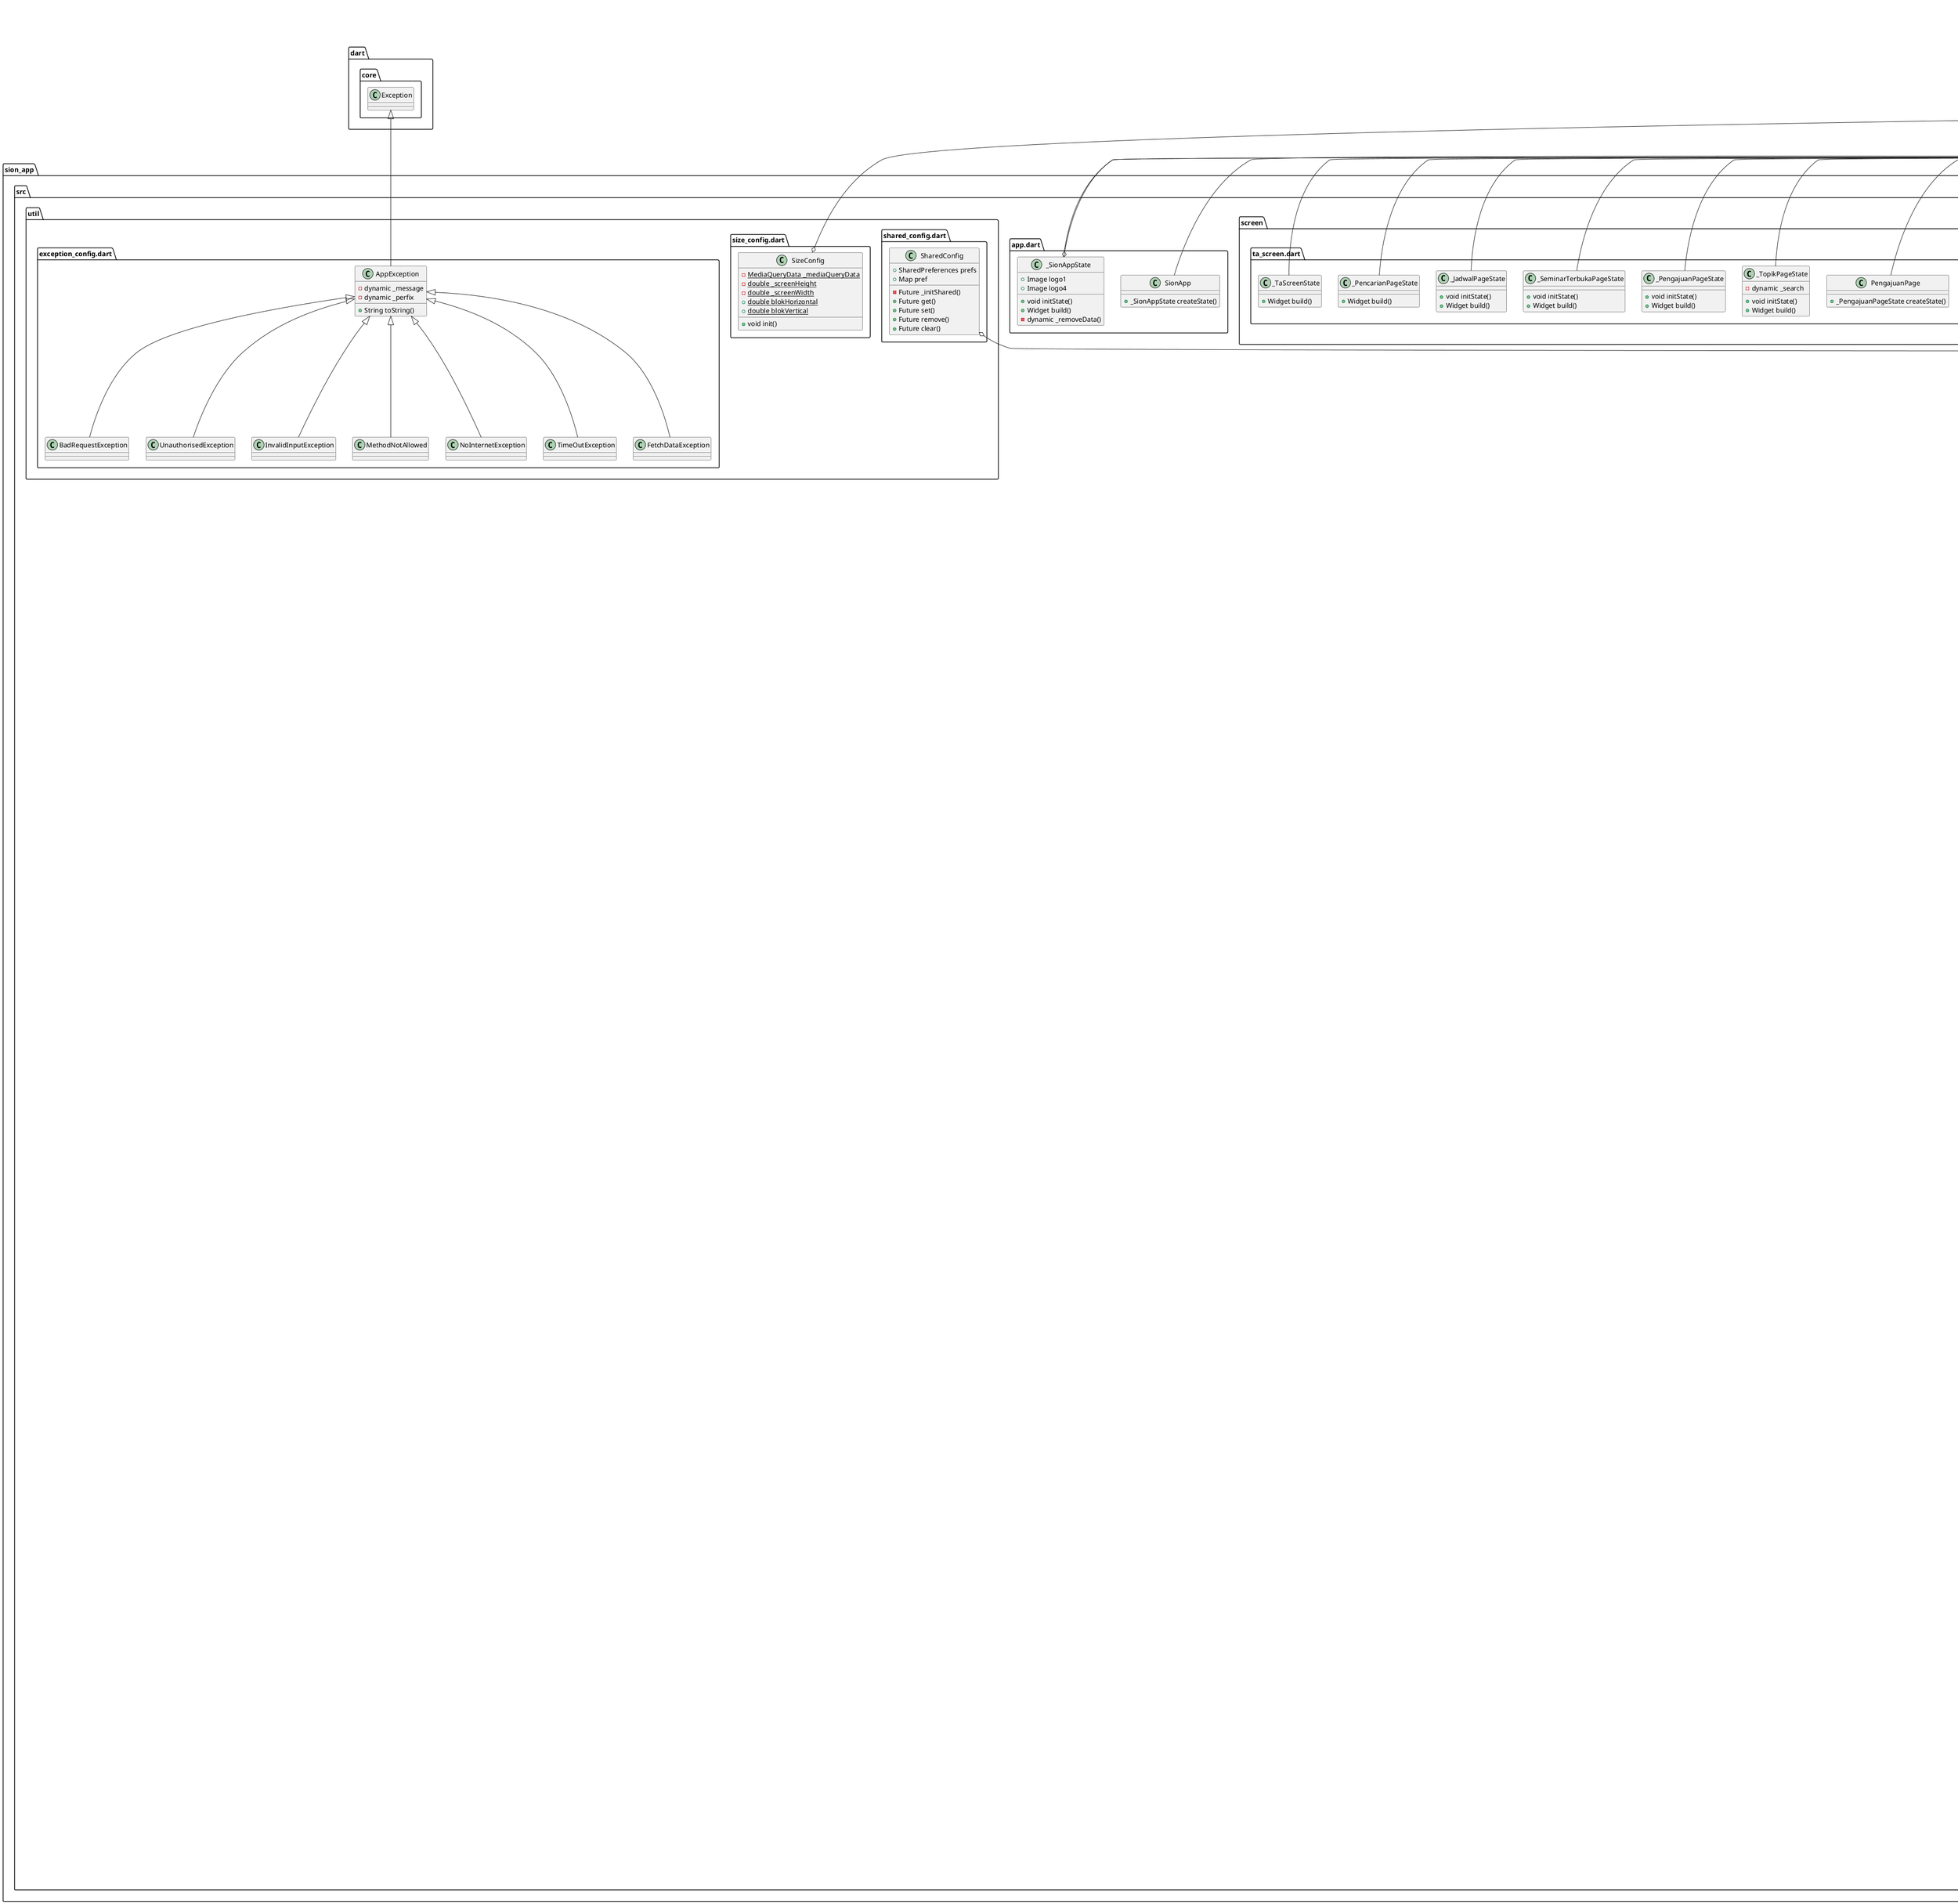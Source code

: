 @startuml
set namespaceSeparator ::

class "sion_app::src::app.dart::SionApp" {
  +_SionAppState createState()
}

"flutter::src::widgets::framework.dart::StatefulWidget" <|-- "sion_app::src::app.dart::SionApp"

class "sion_app::src::app.dart::_SionAppState" {
  +Image logo1
  +Image logo4
  +void initState()
  +Widget build()
  -dynamic _removeData()
}

"sion_app::src::app.dart::_SionAppState" o-- "flutter::src::widgets::image.dart::Image"
"flutter::src::widgets::framework.dart::State<T>" <|-- "sion_app::src::app.dart::_SionAppState"

class "sion_app::src::bloc::akademik_bloc.dart::AkademikBloc" {
  -Repository _repository
  -PublishSubject<BlocStatus<PrasyaratModel>> _prasyaratValue
  -PublishSubject<BlocStatus<PerwalianModel>> _perwalianValue
  -PublishSubject<BlocStatus<PollingModel>> _pollingValue
  -PublishSubject<BlocStatus<SisaMatkulModel>> _sisaMatkulValue
  +dynamic prasyaratStream
  +dynamic perwalianStream
  +dynamic pollingStream
  +dynamic sisaMatkulStream
  +void dispose()
  +dynamic fetchPrasyarat()
  +dynamic fetchPerwalian()
  +dynamic fetchPolling()
  +dynamic fetchSisaMatakuliah()
}

"sion_app::src::bloc::akademik_bloc.dart::AkademikBloc" o-- "sion_app::src::repository::repository.dart::Repository"
"sion_app::src::bloc::akademik_bloc.dart::AkademikBloc" o-- "rxdart::src::subjects::publish_subject.dart::PublishSubject<BlocStatus<PrasyaratModel>>"
"sion_app::src::bloc::akademik_bloc.dart::AkademikBloc" o-- "rxdart::src::subjects::publish_subject.dart::PublishSubject<BlocStatus<PerwalianModel>>"
"sion_app::src::bloc::akademik_bloc.dart::AkademikBloc" o-- "rxdart::src::subjects::publish_subject.dart::PublishSubject<BlocStatus<PollingModel>>"
"sion_app::src::bloc::akademik_bloc.dart::AkademikBloc" o-- "rxdart::src::subjects::publish_subject.dart::PublishSubject<BlocStatus<SisaMatkulModel>>"

class "sion_app::src::bloc::biaya_bloc.dart::BiayaBloc" {
  -Repository _repository
  -PublishSubject<BlocStatus<BiayaModel>> _biayaValue
  +dynamic biayaStream
  +dynamic dispose()
  +dynamic fetchBiaya()
}

"sion_app::src::bloc::biaya_bloc.dart::BiayaBloc" o-- "sion_app::src::repository::repository.dart::Repository"
"sion_app::src::bloc::biaya_bloc.dart::BiayaBloc" o-- "rxdart::src::subjects::publish_subject.dart::PublishSubject<BlocStatus<BiayaModel>>"

class "sion_app::src::bloc::biodata_bloc.dart::BiodataBloc" {
  -Repository _repository
  -PublishSubject<BlocStatus<BiodataModel>> _biodataValue
  +dynamic biodataStream
  +void dispose()
  +dynamic fetchBiodata()
  +dynamic getBiodata()
}

"sion_app::src::bloc::biodata_bloc.dart::BiodataBloc" o-- "sion_app::src::repository::repository.dart::Repository"
"sion_app::src::bloc::biodata_bloc.dart::BiodataBloc" o-- "rxdart::src::subjects::publish_subject.dart::PublishSubject<BlocStatus<BiodataModel>>"

class "sion_app::src::bloc::bloc_status.dart::Status" {
  +int index
  {static} +List<Status> values
  {static} +Status LOADING
  {static} +Status ERROR
  {static} +Status COMPLATED
}

"sion_app::src::bloc::bloc_status.dart::Status" o-- "sion_app::src::bloc::bloc_status.dart::Status"

class "sion_app::src::bloc::bloc_status.dart::BlocStatus<T>" {
  +Status status
  +T data
  +String message
  +String toString()
}

"sion_app::src::bloc::bloc_status.dart::BlocStatus<T>" o-- "sion_app::src::bloc::bloc_status.dart::Status"

class "sion_app::src::bloc::kp_bloc.dart::KpBloc" {
  -Repository _repository
  -PublishSubject<BlocStatus<KpModel>> _kpValue
  +dynamic kpStream
  +void dispose()
  +dynamic getKp()
}

"sion_app::src::bloc::kp_bloc.dart::KpBloc" o-- "sion_app::src::repository::repository.dart::Repository"
"sion_app::src::bloc::kp_bloc.dart::KpBloc" o-- "rxdart::src::subjects::publish_subject.dart::PublishSubject<BlocStatus<KpModel>>"

class "sion_app::src::bloc::login_bloc.dart::LoginBloc" {
  -Repository _repository
  -BehaviorSubject<String> _username
  -BehaviorSubject<String> _password
  -PublishSubject<BlocStatus<LoginModel>> _loginValue
  +dynamic Function(String) usernameSink
  +dynamic Function(String) passwordSink
  +dynamic loginStream
  +void dispose()
  +dynamic fetchToken()
}

"sion_app::src::bloc::login_bloc.dart::LoginBloc" o-- "sion_app::src::repository::repository.dart::Repository"
"sion_app::src::bloc::login_bloc.dart::LoginBloc" o-- "rxdart::src::subjects::behavior_subject.dart::BehaviorSubject<String>"
"sion_app::src::bloc::login_bloc.dart::LoginBloc" o-- "rxdart::src::subjects::publish_subject.dart::PublishSubject<BlocStatus<LoginModel>>"
"sion_app::src::bloc::login_bloc.dart::LoginBloc" o-- "sion_app::src::bloc::login_bloc.dart::dynamic Function(String)"

class "sion_app::src::bloc::nilai_bloc.dart::NilaiBloc" {
  -Repository _repository
  -PublishSubject<BlocStatus<IpModel>> _ipValue
  -PublishSubject<BlocStatus<TranskripModel>> _transkripValue
  -PublishSubject<BlocStatus<HistoriModel>> _historiValue
  -BehaviorSubject<String> _historiParam
  +dynamic ipStream
  +dynamic transkripStream
  +dynamic historiStream
  +dynamic Function(String) historiSink
  +void dispose()
  +dynamic fetchIp()
  +dynamic fetchTranskrip()
  +dynamic fetchHistori()
}

"sion_app::src::bloc::nilai_bloc.dart::NilaiBloc" o-- "sion_app::src::repository::repository.dart::Repository"
"sion_app::src::bloc::nilai_bloc.dart::NilaiBloc" o-- "rxdart::src::subjects::publish_subject.dart::PublishSubject<BlocStatus<IpModel>>"
"sion_app::src::bloc::nilai_bloc.dart::NilaiBloc" o-- "rxdart::src::subjects::publish_subject.dart::PublishSubject<BlocStatus<TranskripModel>>"
"sion_app::src::bloc::nilai_bloc.dart::NilaiBloc" o-- "rxdart::src::subjects::publish_subject.dart::PublishSubject<BlocStatus<HistoriModel>>"
"sion_app::src::bloc::nilai_bloc.dart::NilaiBloc" o-- "rxdart::src::subjects::behavior_subject.dart::BehaviorSubject<String>"
"sion_app::src::bloc::nilai_bloc.dart::NilaiBloc" o-- "sion_app::src::bloc::nilai_bloc.dart::dynamic Function(String)"

class "sion_app::src::bloc::pencarian_bloc.dart::PencarianBloc" {
  -Repository _repository
  -PublishSubject<BlocStatus<MahasiswaModel>> _mahasiswaValue
  -PublishSubject<BlocStatus<DosenModel>> _dosenValue
  -BehaviorSubject<String> _mahasiswaQ
  -BehaviorSubject<String> _dosenQ
  +dynamic mahasiswaStream
  +dynamic dosenStream
  +dynamic Function(String) mahasiswaSink
  +dynamic Function(String) dosenSink
  +void dispose()
  +dynamic getMahasiswa()
  +dynamic getDosen()
}

"sion_app::src::bloc::pencarian_bloc.dart::PencarianBloc" o-- "sion_app::src::repository::repository.dart::Repository"
"sion_app::src::bloc::pencarian_bloc.dart::PencarianBloc" o-- "rxdart::src::subjects::publish_subject.dart::PublishSubject<BlocStatus<MahasiswaModel>>"
"sion_app::src::bloc::pencarian_bloc.dart::PencarianBloc" o-- "rxdart::src::subjects::publish_subject.dart::PublishSubject<BlocStatus<DosenModel>>"
"sion_app::src::bloc::pencarian_bloc.dart::PencarianBloc" o-- "rxdart::src::subjects::behavior_subject.dart::BehaviorSubject<String>"
"sion_app::src::bloc::pencarian_bloc.dart::PencarianBloc" o-- "sion_app::src::bloc::pencarian_bloc.dart::dynamic Function(String)"

class "sion_app::src::bloc::pengumuman_bloc.dart::PengumumanBloc" {
  -Repository _repository
  -PublishSubject<BlocStatus<PengumumanModel>> _pengumumanValue
  +dynamic pengumumanStream
  +void dispose()
  +dynamic fetchPengumuman()
}

"sion_app::src::bloc::pengumuman_bloc.dart::PengumumanBloc" o-- "sion_app::src::repository::repository.dart::Repository"
"sion_app::src::bloc::pengumuman_bloc.dart::PengumumanBloc" o-- "rxdart::src::subjects::publish_subject.dart::PublishSubject<BlocStatus<PengumumanModel>>"

class "sion_app::src::bloc::perkuliahan_bloc.dart::PerkuliahanBloc" {
  -Repository _repository
  -PublishSubject<BlocStatus<JadualModel>> _jadwalValue
  -PublishSubject<BlocStatus<KrsModel>> _krsValue
  -PublishSubject<BlocStatus<KrsAllModel>> _krsAllValue
  -PublishSubject<BlocStatus<KrsSpModel>> _krsSpValue
  -PublishSubject<BlocStatus<UasModel>> _uasValue
  -PublishSubject<BlocStatus<AbsensiModel>> _absensiValue
  +dynamic krsAllStream
  +dynamic krsSpstream
  +dynamic uasStream
  +dynamic absensiStream
  +dynamic jadwalSemesterStream
  +void dispose()
  +dynamic fetchJadwal()
  +dynamic fetchKrs()
  +dynamic fetchKrsAll()
  +dynamic fetchKrsSp()
  +dynamic fetchUas()
  +dynamic fetchAbsensi()
}

"sion_app::src::bloc::perkuliahan_bloc.dart::PerkuliahanBloc" o-- "sion_app::src::repository::repository.dart::Repository"
"sion_app::src::bloc::perkuliahan_bloc.dart::PerkuliahanBloc" o-- "rxdart::src::subjects::publish_subject.dart::PublishSubject<BlocStatus<JadualModel>>"
"sion_app::src::bloc::perkuliahan_bloc.dart::PerkuliahanBloc" o-- "rxdart::src::subjects::publish_subject.dart::PublishSubject<BlocStatus<KrsModel>>"
"sion_app::src::bloc::perkuliahan_bloc.dart::PerkuliahanBloc" o-- "rxdart::src::subjects::publish_subject.dart::PublishSubject<BlocStatus<KrsAllModel>>"
"sion_app::src::bloc::perkuliahan_bloc.dart::PerkuliahanBloc" o-- "rxdart::src::subjects::publish_subject.dart::PublishSubject<BlocStatus<KrsSpModel>>"
"sion_app::src::bloc::perkuliahan_bloc.dart::PerkuliahanBloc" o-- "rxdart::src::subjects::publish_subject.dart::PublishSubject<BlocStatus<UasModel>>"
"sion_app::src::bloc::perkuliahan_bloc.dart::PerkuliahanBloc" o-- "rxdart::src::subjects::publish_subject.dart::PublishSubject<BlocStatus<AbsensiModel>>"

class "sion_app::src::bloc::ta_bloc.dart::TaBloc" {
  -Repository _repository
  +List<BlocStatus<JadwalModel>> jadwalList
  -PublishSubject<BlocStatus<TopikModel>> _topikValue
  -PublishSubject<BlocStatus<PengajuanModel>> _pengajuanValue
  -PublishSubject<BlocStatus<PencarianJudulModel>> _pencarianJudulValue
  -PublishSubject<BlocStatus<SeminarTerbukaModel>> _seminarTerbukaValue
  -PublishSubject<BlocStatus<ProposalModel>> _jadwalProposalValue
  -PublishSubject<BlocStatus<TerbukaModel>> _jadwalTerbukaValue
  -PublishSubject<BlocStatus<TertutupModel>> _jadwalTertutupValue
  -BehaviorSubject<String> _pencarianJudulParam
  +dynamic pengajuanStream
  +dynamic topikStream
  +dynamic pencarianJudulStream
  +dynamic seminarTerbukaStream
  +dynamic proposalStream
  +dynamic terbukaStream
  +dynamic tertutupStream
  +dynamic jadwalStream
  +dynamic Function(String) pencarianJudulSink
  +void dispose()
  +dynamic fetchPengajuan()
  +dynamic fetchTopik()
  +dynamic fetchPencarianJudul()
  +dynamic fetchSeminarTerbuka()
  +dynamic fetchJadwalProposal()
  +dynamic fetchJadwalTerbuka()
  +dynamic fetchJadwalTertutup()
}

"sion_app::src::bloc::ta_bloc.dart::TaBloc" o-- "sion_app::src::repository::repository.dart::Repository"
"sion_app::src::bloc::ta_bloc.dart::TaBloc" o-- "rxdart::src::subjects::publish_subject.dart::PublishSubject<BlocStatus<TopikModel>>"
"sion_app::src::bloc::ta_bloc.dart::TaBloc" o-- "rxdart::src::subjects::publish_subject.dart::PublishSubject<BlocStatus<PengajuanModel>>"
"sion_app::src::bloc::ta_bloc.dart::TaBloc" o-- "rxdart::src::subjects::publish_subject.dart::PublishSubject<BlocStatus<PencarianJudulModel>>"
"sion_app::src::bloc::ta_bloc.dart::TaBloc" o-- "rxdart::src::subjects::publish_subject.dart::PublishSubject<BlocStatus<SeminarTerbukaModel>>"
"sion_app::src::bloc::ta_bloc.dart::TaBloc" o-- "rxdart::src::subjects::publish_subject.dart::PublishSubject<BlocStatus<ProposalModel>>"
"sion_app::src::bloc::ta_bloc.dart::TaBloc" o-- "rxdart::src::subjects::publish_subject.dart::PublishSubject<BlocStatus<TerbukaModel>>"
"sion_app::src::bloc::ta_bloc.dart::TaBloc" o-- "rxdart::src::subjects::publish_subject.dart::PublishSubject<BlocStatus<TertutupModel>>"
"sion_app::src::bloc::ta_bloc.dart::TaBloc" o-- "rxdart::src::subjects::behavior_subject.dart::BehaviorSubject<String>"
"sion_app::src::bloc::ta_bloc.dart::TaBloc" o-- "sion_app::src::bloc::ta_bloc.dart::dynamic Function(String)"

class "sion_app::src::model::akademik_model.dart::Prasyarat" {
  +String kodeMatkul
  +String namaMatkul
  +String semester
  +String sks
  +String syarat
}

class "sion_app::src::model::akademik_model.dart::NonPrasyarat" {
  +String kodeMatkul
  +String namaMatkul
  +String semester
  +String sks
}

class "sion_app::src::model::akademik_model.dart::PrasyaratModel" {
  +List<Prasyarat> prasyarat
  +List<NonPrasyarat> nonPrasyarat
  +String message
}

class "sion_app::src::model::akademik_model.dart::Perwalian" {
  +String semester
  +String jam
  +String tanggal
  +String ruangan
}

class "sion_app::src::model::akademik_model.dart::PerwalianModel" {
  +Perwalian perwalian
  +String message
}

"sion_app::src::model::akademik_model.dart::PerwalianModel" o-- "sion_app::src::model::akademik_model.dart::Perwalian"

class "sion_app::src::model::akademik_model.dart::Polling" {
  +String kodeMatkul
  +String namaMatkul
  +String semester
  +String sks
}

class "sion_app::src::model::akademik_model.dart::PollingModel" {
  +List<Polling> polling
  +String message
}

class "sion_app::src::model::akademik_model.dart::SisaMatkul" {
  +String kodeMatkul
  +String namaMatkul
  +String semester
  +String sks
}

class "sion_app::src::model::akademik_model.dart::SisaMatkulModel" {
  +List<SisaMatkul> sisaMatkul
  +String message
}

class "sion_app::src::model::biaya_model.dart::Biaya" {
  +String semester
  +String tahunAjaran
  +String total
  +String potongan
  +String bayar
  +String denda
}

class "sion_app::src::model::biaya_model.dart::BiayaModel" {
  +List<Biaya> biaya
  +String message
}

class "sion_app::src::model::biodata_model.dart::Biodata" {
  +String nim
  +String nama
  +String prodi
  +String jurusan
  +String dosenWali
  +String tanggalLahir
  +String tempatLahir
  +String alamat
  +String desa
  +String kecamatan
  +String kabupaten
  +String provinsi
  +String telpon
  +String ponsel
  +String email
  +String facebook
  +String twitter
  +String agama
  +String nmIbu
  +String nmAyah
}

class "sion_app::src::model::biodata_model.dart::BiodataModel" {
  +Biodata biodata
  +String message
}

"sion_app::src::model::biodata_model.dart::BiodataModel" o-- "sion_app::src::model::biodata_model.dart::Biodata"

class "sion_app::src::model::kp_model.dart::KpModel" {
  +String status
  +String statusAnggota
  +String message
}

class "sion_app::src::model::login_model.dart::LoginModel" {
  +String token
  +String tokenType
  +String message
}

class "sion_app::src::model::nilai_model.dart::Ip" {
  +String semester
  +String ipSemester
  +String ipKumulatif
  +String sksSemester
  +String sksKumulatif
}

class "sion_app::src::model::nilai_model.dart::IpModel" {
  +List<Ip> ip
  +String message
}

class "sion_app::src::model::nilai_model.dart::HasilUjian" {
  +String kodeKuliah
  +String namaKuliah
  +String semester
  +String kuis
  +String tugas
  +String uts
  +String uas
  +String nilaiAkhir
  +String nh
}

class "sion_app::src::model::nilai_model.dart::HasilUjianModel" {
  +List<HasilUjian> hasilUjian
  +String message
}

class "sion_app::src::model::nilai_model.dart::Transkrip" {
  +String semester
  +String kodeMatakuliah
  +String namaMatakuliah
  +String sks
  +String nh
}

class "sion_app::src::model::nilai_model.dart::TranskripModel" {
  +List<Transkrip> transkrip
  +String message
}

class "sion_app::src::model::nilai_model.dart::Histori" {
  +String kodeMatakuliah
  +String namaMatakuliah
  +String tugas
  +String kuis
  +String uts
  +String uas
  +String na
  +String nh
  +String semester
}

class "sion_app::src::model::nilai_model.dart::HistoriModel" {
  +List<Histori> histori
  +String message
}

class "sion_app::src::model::pencarian_model.dart::Mahasiswa" {
  +String nama
  +String nim
  +String prodi
  +String status
}

class "sion_app::src::model::pencarian_model.dart::MahasiswaModel" {
  +List<Mahasiswa> mahasiswa
  +String message
}

class "sion_app::src::model::pencarian_model.dart::Dosen" {
  +String nama
  +String jurusan
  +String alamat
  +String telepon
  +String email
}

class "sion_app::src::model::pencarian_model.dart::DosenModel" {
  +List<Dosen> dosen
  +String message
}

class "sion_app::src::model::pengumuman_model.dart::Pengumuman" {
  +String prioritas
  +String judul
  +String pengumuman
  +String fileName
  +String dirUpload
}

class "sion_app::src::model::pengumuman_model.dart::PengumumanModel" {
  +List<Pengumuman> pengumuman
  +String message
}

class "sion_app::src::model::perkuliahan_model.dart::Jadwal" {
  +String hari
  +String kodeMatkul
  +String namaMatkul
  +String kelas
  +String ruangan
  +String jam
  +String namaDosen
}

class "sion_app::src::model::perkuliahan_model.dart::JadualModel" {
  +List<Jadwal> jadwal
  +String message
}

class "sion_app::src::model::perkuliahan_model.dart::Krs" {
  +String kodeMatkul
  +String namaMatkul
  +String sks
  +String kodeKelas
  +String semester1
  +String semester2
  +String tahunAjar
}

class "sion_app::src::model::perkuliahan_model.dart::KrsModel" {
  +List<Krs> krs
  +String message
}

class "sion_app::src::model::perkuliahan_model.dart::JadwalSemester" {
  +BlocStatus<JadualModel> jadwal
  +BlocStatus<KrsModel> krs
}

"sion_app::src::model::perkuliahan_model.dart::JadwalSemester" o-- "sion_app::src::bloc::bloc_status.dart::BlocStatus<JadualModel>"
"sion_app::src::model::perkuliahan_model.dart::JadwalSemester" o-- "sion_app::src::bloc::bloc_status.dart::BlocStatus<KrsModel>"

class "sion_app::src::model::perkuliahan_model.dart::KrsAll" {
  +String kodeMatkul
  +String namaMatkul
  +String kodeKelas
  +String semester
  +String sks
}

class "sion_app::src::model::perkuliahan_model.dart::KrsAllModel" {
  +List<KrsAll> krs
  +String message
}

class "sion_app::src::model::perkuliahan_model.dart::Uas" {
  +String namaMatkul
  +String hari
  +String tanggal
  +String kodeKelas
  +String ruangan
  +String kursi
  +String sks
  +String jam
}

class "sion_app::src::model::perkuliahan_model.dart::UasModel" {
  +List<Uas> uas
  +String message
}

class "sion_app::src::model::perkuliahan_model.dart::KrsSp" {
  +String kodeMatkul
  +String namaMatkul
  +String kodeKelas
  +String sks
  +String semester
}

class "sion_app::src::model::perkuliahan_model.dart::KrsSpModel" {
  +List<KrsSp> krsSp
  +String message
}

class "sion_app::src::model::perkuliahan_model.dart::Absensi" {
  +String kodeMatkul
  +String namaMatkul
  +String absen1
  +String absen2
  +String absen3
  +String absen4
  +String absen5
  +String absen6
  +String absen7
  +String absen8
  +String absen9
  +String absen10
  +String absen11
  +String absen12
  +String absen13
  +String absen14
  +String absen15
}

class "sion_app::src::model::perkuliahan_model.dart::AbsensiModel" {
  +List<Absensi> absensi
  +String message
}

class "sion_app::src::model::ta_model.dart::Pengajuan" {
  +String nim
  +String judul
  +String judulVerifikasi
  +String keterangan
  +String status
}

class "sion_app::src::model::ta_model.dart::PengajuanModel" {
  +Pengajuan pengajuan
  +String message
}

"sion_app::src::model::ta_model.dart::PengajuanModel" o-- "sion_app::src::model::ta_model.dart::Pengajuan"

class "sion_app::src::model::ta_model.dart::Topik" {
  +String kategori
  +String topik
  +String dosen
}

class "sion_app::src::model::ta_model.dart::TopikModel" {
  +List<Topik> topik
  +String message
}

class "sion_app::src::model::ta_model.dart::PencarianJudul" {
  +String nim
  +String nama
  +String judul
  +String namaProdi
}

class "sion_app::src::model::ta_model.dart::PencarianJudulModel" {
  +List<PencarianJudul> pencarian
  +String message
}

class "sion_app::src::model::ta_model.dart::SeminarTerbuka" {
  +String nim
  +String nama
  +String ruangan
  +String jam
  +int inthari
  +String hari
  +String tanggal
  +int intbulan
  +String bulan
  +String tahun
}

class "sion_app::src::model::ta_model.dart::SeminarTerbukaModel" {
  +List<SeminarTerbuka> seminarTerbuka
  +String message
}

class "sion_app::src::model::ta_model.dart::Proposal" {
  +String nim
  +String ruangan
  +String jam
  +int inthari
  +String hari
  +String tanggal
  +int intbulan
  +String bulan
  +String tahun
}

class "sion_app::src::model::ta_model.dart::ProposalModel" {
  +List<Proposal> proposal
  +String message
}

class "sion_app::src::model::ta_model.dart::Terbuka" {
  +String ruangan
  +String jam
  +int inthari
  +String hari
  +String tanggal
  +int intBulan
  +String bulan
  +String tahun
}

class "sion_app::src::model::ta_model.dart::TerbukaModel" {
  +List<Terbuka> terbuka
  +String message
}

class "sion_app::src::model::ta_model.dart::Tertutup" {
  +String nim
  +String nama
  +String ruangan
  +String jam
  +String hari
  +String tanggal
  +int intbulan
  +String bulan
  +String tahun
}

class "sion_app::src::model::ta_model.dart::TertutupModel" {
  +List<Tertutup> tertutup
  +String message
}

class "sion_app::src::model::ta_model.dart::JadwalModel" {
  +BlocStatus<ProposalModel> jadwalProposal
  +BlocStatus<TerbukaModel> jadwalTerbuka
  +BlocStatus<TertutupModel> jadwalTertutup
}

"sion_app::src::model::ta_model.dart::JadwalModel" o-- "sion_app::src::bloc::bloc_status.dart::BlocStatus<ProposalModel>"
"sion_app::src::model::ta_model.dart::JadwalModel" o-- "sion_app::src::bloc::bloc_status.dart::BlocStatus<TerbukaModel>"
"sion_app::src::model::ta_model.dart::JadwalModel" o-- "sion_app::src::bloc::bloc_status.dart::BlocStatus<TertutupModel>"

class "sion_app::src::repository::akademik_provider.dart::AkademikProvider" {
  +Future fetchPrasyarat()
  +Future fetchPerwalian()
  +Future fetchPolling()
  +Future fetchSisaMatkul()
}

class "sion_app::src::repository::biaya_provider.dart::BiayaProvider" {
  +Future fetchBiaya()
}

class "sion_app::src::repository::biodata_provider.dart::BiodataProvider" {
  +Future fetchBiodata()
  +Future getBiodata()
}

class "sion_app::src::repository::kp_provider.dart::KpProvider" {
  +Future fetchKp()
}

class "sion_app::src::repository::login_provider.dart::LoginProvider" {
  +Future fetchToken()
}

class "sion_app::src::repository::nilai_provider.dart::NilaiProvider" {
  +Future fetchIp()
  +Future fetchTranskrip()
  +Future fetchHistori()
}

class "sion_app::src::repository::pencarian_provider.dart::PencarianProvider" {
  +Future fetchMahasiswa()
  +Future fetchDosen()
}

class "sion_app::src::repository::pengumuman_provider.dart::PengumumanProvider" {
  +Future fetchPengumuman()
}

class "sion_app::src::repository::perkuliahan_provider.dart::PerkuliahanProvider" {
  +Future fetchJadwal()
  +Future fetchKrs()
  +Future fetchKrsAll()
  +Future fetchKrsSp()
  +Future fetchUas()
  +Future fetchAbsensi()
}

class "sion_app::src::repository::repository.dart::Repository" {
  -KpProvider _kpProvider
  -TaProvider _taProvider
  -LoginProvider _loginProvider
  -BiayaProvider _biayaProvider
  -NilaiProvider _nilaiProvider
  -BiodataProvider _biodataProvider
  -AkademikProvider _akademikProvider
  -PencarianProvider _pencarianProvier
  -PengumumanProvider _pengumumanProvider
  -PerkuliahanProvider _perkuliahanProvider
  +Future loginRepository()
  +Future pengumumanRepository()
  +Future biodataRepository()
  +Future checkBiodataRepository()
  +Future mahasiswaRepository()
  +Future dosenRepository()
  +Future kpRepository()
  +Future ipRepository()
  +Future transktipRepository()
  +Future historiRepository()
  +Future biayaRepository()
  +Future pengajuanRepository()
  +Future topikRepository()
  +Future pencarianJudulRepository()
  +Future seminarTerbukaRepository()
  +Future proposalRepository()
  +Future terbukaRepository()
  +Future tertutupRepository()
  +Future jadwalRepository()
  +Future krsRepository()
  +Future krsAllRepository()
  +Future krsSpRepository()
  +Future uasRepository()
  +Future absensiRepository()
  +Future prasyaratRepository()
  +Future perwalianRepository()
  +Future pollingRepository()
  +Future sisaMatkulRepository()
}

"sion_app::src::repository::repository.dart::Repository" o-- "sion_app::src::repository::kp_provider.dart::KpProvider"
"sion_app::src::repository::repository.dart::Repository" o-- "sion_app::src::repository::ta_provider.dart::TaProvider"
"sion_app::src::repository::repository.dart::Repository" o-- "sion_app::src::repository::login_provider.dart::LoginProvider"
"sion_app::src::repository::repository.dart::Repository" o-- "sion_app::src::repository::biaya_provider.dart::BiayaProvider"
"sion_app::src::repository::repository.dart::Repository" o-- "sion_app::src::repository::nilai_provider.dart::NilaiProvider"
"sion_app::src::repository::repository.dart::Repository" o-- "sion_app::src::repository::biodata_provider.dart::BiodataProvider"
"sion_app::src::repository::repository.dart::Repository" o-- "sion_app::src::repository::akademik_provider.dart::AkademikProvider"
"sion_app::src::repository::repository.dart::Repository" o-- "sion_app::src::repository::pencarian_provider.dart::PencarianProvider"
"sion_app::src::repository::repository.dart::Repository" o-- "sion_app::src::repository::pengumuman_provider.dart::PengumumanProvider"
"sion_app::src::repository::repository.dart::Repository" o-- "sion_app::src::repository::perkuliahan_provider.dart::PerkuliahanProvider"

class "sion_app::src::repository::ta_provider.dart::TaProvider" {
  +Future fetchPengajuan()
  +Future fetchTopik()
  +Future fetchPencarianJudul()
  +Future fetchSeminarTerbuka()
  +Future fetchSidangProposal()
  +Future fetchSidangTerbuka()
  +Future fetchSidangTertutup()
}

class "sion_app::src::screen::akademik_screen.dart::AkademikScreen" {
  +_AkademikScreenState createState()
}

"flutter::src::widgets::framework.dart::StatefulWidget" <|-- "sion_app::src::screen::akademik_screen.dart::AkademikScreen"

class "sion_app::src::screen::akademik_screen.dart::_AkademikScreenState" {
  +Widget build()
}

"flutter::src::widgets::framework.dart::State<T>" <|-- "sion_app::src::screen::akademik_screen.dart::_AkademikScreenState"

class "sion_app::src::screen::akademik_screen.dart::PrasyaratScreen" {
  +_PrasyaratScreenState createState()
}

"flutter::src::widgets::framework.dart::StatefulWidget" <|-- "sion_app::src::screen::akademik_screen.dart::PrasyaratScreen"

class "sion_app::src::screen::akademik_screen.dart::_PrasyaratScreenState" {
  +void initState()
  +Widget build()
}

"flutter::src::widgets::framework.dart::State<T>" <|-- "sion_app::src::screen::akademik_screen.dart::_PrasyaratScreenState"

class "sion_app::src::screen::akademik_screen.dart::PerwalianScreen" {
  +_PerwalianScreenState createState()
}

"flutter::src::widgets::framework.dart::StatefulWidget" <|-- "sion_app::src::screen::akademik_screen.dart::PerwalianScreen"

class "sion_app::src::screen::akademik_screen.dart::_PerwalianScreenState" {
  +void initState()
  +Widget build()
}

"flutter::src::widgets::framework.dart::State<T>" <|-- "sion_app::src::screen::akademik_screen.dart::_PerwalianScreenState"

class "sion_app::src::screen::akademik_screen.dart::PollingScreen" {
  +_PollingScreenState createState()
}

"flutter::src::widgets::framework.dart::StatefulWidget" <|-- "sion_app::src::screen::akademik_screen.dart::PollingScreen"

class "sion_app::src::screen::akademik_screen.dart::_PollingScreenState" {
  +void initState()
  +Widget build()
}

"flutter::src::widgets::framework.dart::State<T>" <|-- "sion_app::src::screen::akademik_screen.dart::_PollingScreenState"

class "sion_app::src::screen::akademik_screen.dart::SisaMatakuliahScreen" {
  +_SisaMatakuliahScreenState createState()
}

"flutter::src::widgets::framework.dart::StatefulWidget" <|-- "sion_app::src::screen::akademik_screen.dart::SisaMatakuliahScreen"

class "sion_app::src::screen::akademik_screen.dart::_SisaMatakuliahScreenState" {
  +void initState()
  +Widget build()
}

"flutter::src::widgets::framework.dart::State<T>" <|-- "sion_app::src::screen::akademik_screen.dart::_SisaMatakuliahScreenState"

class "sion_app::src::screen::biaya_screen.dart::BiayaScreen" {
  +_BiayaScreenState createState()
}

"flutter::src::widgets::framework.dart::StatefulWidget" <|-- "sion_app::src::screen::biaya_screen.dart::BiayaScreen"

class "sion_app::src::screen::biaya_screen.dart::_BiayaScreenState" {
  -BiayaBloc _biayaBloc
  +void initState()
  +Widget build()
}

"sion_app::src::screen::biaya_screen.dart::_BiayaScreenState" o-- "sion_app::src::bloc::biaya_bloc.dart::BiayaBloc"
"flutter::src::widgets::framework.dart::State<T>" <|-- "sion_app::src::screen::biaya_screen.dart::_BiayaScreenState"

class "sion_app::src::screen::biodata_screen.dart::BiodataScreen" {
  +BiodataModel biodata
  +_BiodataScreenState createState()
}

"sion_app::src::screen::biodata_screen.dart::BiodataScreen" o-- "sion_app::src::model::biodata_model.dart::BiodataModel"
"flutter::src::widgets::framework.dart::StatefulWidget" <|-- "sion_app::src::screen::biodata_screen.dart::BiodataScreen"

class "sion_app::src::screen::biodata_screen.dart::_BiodataScreenState" {
  +Widget build()
}

"flutter::src::widgets::framework.dart::State<T>" <|-- "sion_app::src::screen::biodata_screen.dart::_BiodataScreenState"

class "sion_app::src::screen::home_screen.dart::HomeScreen" {
  +_HomeScreenState createState()
}

"flutter::src::widgets::framework.dart::StatefulWidget" <|-- "sion_app::src::screen::home_screen.dart::HomeScreen"

class "sion_app::src::screen::home_screen.dart::_HomeScreenState" {
  -PengumumanBloc _pengumumanBloc
  +void initState()
  +Widget build()
  -Future _onWillPop()
  +dynamic toastShow()
}

"sion_app::src::screen::home_screen.dart::_HomeScreenState" o-- "sion_app::src::bloc::pengumuman_bloc.dart::PengumumanBloc"
"flutter::src::widgets::framework.dart::State<T>" <|-- "sion_app::src::screen::home_screen.dart::_HomeScreenState"

class "sion_app::src::screen::kp_screen.dart::KpScreen" {
  +_KpScreenState createState()
}

"flutter::src::widgets::framework.dart::StatefulWidget" <|-- "sion_app::src::screen::kp_screen.dart::KpScreen"

class "sion_app::src::screen::kp_screen.dart::_KpScreenState" {
  -KpBloc _kpBloc
  +void initState()
  +Widget build()
  -Future _onRefresh()
}

"sion_app::src::screen::kp_screen.dart::_KpScreenState" o-- "sion_app::src::bloc::kp_bloc.dart::KpBloc"
"flutter::src::widgets::framework.dart::State<T>" <|-- "sion_app::src::screen::kp_screen.dart::_KpScreenState"

class "sion_app::src::screen::login_screen.dart::LoginScreen" {
  +_LoginScreenState createState()
}

"flutter::src::widgets::framework.dart::StatefulWidget" <|-- "sion_app::src::screen::login_screen.dart::LoginScreen"

class "sion_app::src::screen::login_screen.dart::_LoginScreenState" {
  -LoginBloc _loginBloc
  -BiodataBloc _biodataBloc
  {static} -bool _obsecureValue
  +Widget build()
  -Future _onWillPop()
}

"sion_app::src::screen::login_screen.dart::_LoginScreenState" o-- "sion_app::src::bloc::login_bloc.dart::LoginBloc"
"sion_app::src::screen::login_screen.dart::_LoginScreenState" o-- "sion_app::src::bloc::biodata_bloc.dart::BiodataBloc"
"flutter::src::widgets::framework.dart::State<T>" <|-- "sion_app::src::screen::login_screen.dart::_LoginScreenState"

class "sion_app::src::screen::nilai_screen.dart::NilaiScreen" {
  +_NilaiScreenState createState()
}

"flutter::src::widgets::framework.dart::StatefulWidget" <|-- "sion_app::src::screen::nilai_screen.dart::NilaiScreen"

class "sion_app::src::screen::nilai_screen.dart::_NilaiScreenState" {
  +Widget build()
}

"flutter::src::widgets::framework.dart::State<T>" <|-- "sion_app::src::screen::nilai_screen.dart::_NilaiScreenState"

class "sion_app::src::screen::nilai_screen.dart::HistoriScreen" {
  +_HistoriScreenState createState()
}

"flutter::src::widgets::framework.dart::StatefulWidget" <|-- "sion_app::src::screen::nilai_screen.dart::HistoriScreen"

class "sion_app::src::screen::nilai_screen.dart::_HistoriScreenState" {
  +List<DropdownMenuItem> menuItem
  +dynamic hasilMenu
  +void initState()
  +Widget build()
}

"flutter::src::widgets::framework.dart::State<T>" <|-- "sion_app::src::screen::nilai_screen.dart::_HistoriScreenState"

class "sion_app::src::screen::nilai_screen.dart::IpkScreen" {
  +_IpkScreenState createState()
}

"flutter::src::widgets::framework.dart::StatefulWidget" <|-- "sion_app::src::screen::nilai_screen.dart::IpkScreen"

class "sion_app::src::screen::nilai_screen.dart::_IpkScreenState" {
  +void initState()
  +Widget build()
}

"flutter::src::widgets::framework.dart::State<T>" <|-- "sion_app::src::screen::nilai_screen.dart::_IpkScreenState"

class "sion_app::src::screen::nilai_screen.dart::TranskripScreen" {
  +_TranskripScreenState createState()
}

"flutter::src::widgets::framework.dart::StatefulWidget" <|-- "sion_app::src::screen::nilai_screen.dart::TranskripScreen"

class "sion_app::src::screen::nilai_screen.dart::_TranskripScreenState" {
  +void initState()
  +Widget build()
}

"flutter::src::widgets::framework.dart::State<T>" <|-- "sion_app::src::screen::nilai_screen.dart::_TranskripScreenState"

class "sion_app::src::screen::pencarian_screen.dart::PencarianScreen" {
  +_PencarianScreenState createState()
}

"flutter::src::widgets::framework.dart::StatefulWidget" <|-- "sion_app::src::screen::pencarian_screen.dart::PencarianScreen"

class "sion_app::src::screen::pencarian_screen.dart::_PencarianScreenState" {
  +Widget build()
}

"flutter::src::widgets::framework.dart::State<T>" <|-- "sion_app::src::screen::pencarian_screen.dart::_PencarianScreenState"

class "sion_app::src::screen::pencarian_screen.dart::MahasiswaPage" {
  +_MahasiswaPageState createState()
}

"flutter::src::widgets::framework.dart::StatefulWidget" <|-- "sion_app::src::screen::pencarian_screen.dart::MahasiswaPage"

class "sion_app::src::screen::pencarian_screen.dart::_MahasiswaPageState" {
  +Widget build()
}

"flutter::src::widgets::framework.dart::State<T>" <|-- "sion_app::src::screen::pencarian_screen.dart::_MahasiswaPageState"

class "sion_app::src::screen::pencarian_screen.dart::DosenPage" {
  +_DosenPageState createState()
}

"flutter::src::widgets::framework.dart::StatefulWidget" <|-- "sion_app::src::screen::pencarian_screen.dart::DosenPage"

class "sion_app::src::screen::pencarian_screen.dart::_DosenPageState" {
  +Widget build()
}

"flutter::src::widgets::framework.dart::State<T>" <|-- "sion_app::src::screen::pencarian_screen.dart::_DosenPageState"

class "sion_app::src::screen::perkuliahan_screen.dart::PerkuliahanScreen" {
  +_PerkuliahanScreenState createState()
}

"flutter::src::widgets::framework.dart::StatefulWidget" <|-- "sion_app::src::screen::perkuliahan_screen.dart::PerkuliahanScreen"

class "sion_app::src::screen::perkuliahan_screen.dart::_PerkuliahanScreenState" {
  +Widget build()
}

"flutter::src::widgets::framework.dart::State<T>" <|-- "sion_app::src::screen::perkuliahan_screen.dart::_PerkuliahanScreenState"

class "sion_app::src::screen::perkuliahan_screen.dart::JadwalScreen" {
  +_JadwalScreenState createState()
}

"flutter::src::widgets::framework.dart::StatefulWidget" <|-- "sion_app::src::screen::perkuliahan_screen.dart::JadwalScreen"

class "sion_app::src::screen::perkuliahan_screen.dart::_JadwalScreenState" {
  +void initState()
  +Widget build()
}

"flutter::src::widgets::framework.dart::State<T>" <|-- "sion_app::src::screen::perkuliahan_screen.dart::_JadwalScreenState"

class "sion_app::src::screen::perkuliahan_screen.dart::KrsScreen" {
  +_KrsScreenState createState()
}

"flutter::src::widgets::framework.dart::StatefulWidget" <|-- "sion_app::src::screen::perkuliahan_screen.dart::KrsScreen"

class "sion_app::src::screen::perkuliahan_screen.dart::_KrsScreenState" {
  +void initState()
  +Widget build()
}

"flutter::src::widgets::framework.dart::State<T>" <|-- "sion_app::src::screen::perkuliahan_screen.dart::_KrsScreenState"

class "sion_app::src::screen::perkuliahan_screen.dart::KrsSpScreen" {
  +_KrsSpScreenState createState()
}

"flutter::src::widgets::framework.dart::StatefulWidget" <|-- "sion_app::src::screen::perkuliahan_screen.dart::KrsSpScreen"

class "sion_app::src::screen::perkuliahan_screen.dart::_KrsSpScreenState" {
  +void initState()
  +Widget build()
}

"flutter::src::widgets::framework.dart::State<T>" <|-- "sion_app::src::screen::perkuliahan_screen.dart::_KrsSpScreenState"

class "sion_app::src::screen::perkuliahan_screen.dart::UasScreen" {
  +_UasScreenState createState()
}

"flutter::src::widgets::framework.dart::StatefulWidget" <|-- "sion_app::src::screen::perkuliahan_screen.dart::UasScreen"

class "sion_app::src::screen::perkuliahan_screen.dart::_UasScreenState" {
  +void initState()
  +Widget build()
}

"flutter::src::widgets::framework.dart::State<T>" <|-- "sion_app::src::screen::perkuliahan_screen.dart::_UasScreenState"

class "sion_app::src::screen::perkuliahan_screen.dart::AbsensiScreen" {
  +_AbsensiScreenState createState()
}

"flutter::src::widgets::framework.dart::StatefulWidget" <|-- "sion_app::src::screen::perkuliahan_screen.dart::AbsensiScreen"

class "sion_app::src::screen::perkuliahan_screen.dart::_AbsensiScreenState" {
  +void initState()
  +Widget build()
}

"flutter::src::widgets::framework.dart::State<T>" <|-- "sion_app::src::screen::perkuliahan_screen.dart::_AbsensiScreenState"

class "sion_app::src::screen::splash_screen.dart::SplashScreen" {
  +_SplashScreenState createState()
}

"flutter::src::widgets::framework.dart::StatefulWidget" <|-- "sion_app::src::screen::splash_screen.dart::SplashScreen"

class "sion_app::src::screen::splash_screen.dart::_SplashScreenState" {
  +void initState()
  +Widget build()
}

"flutter::src::widgets::framework.dart::State<T>" <|-- "sion_app::src::screen::splash_screen.dart::_SplashScreenState"

class "sion_app::src::screen::ta_screen.dart::TaScreen" {
  +_TaScreenState createState()
}

"flutter::src::widgets::framework.dart::StatefulWidget" <|-- "sion_app::src::screen::ta_screen.dart::TaScreen"

class "sion_app::src::screen::ta_screen.dart::_TaScreenState" {
  +Widget build()
}

"flutter::src::widgets::framework.dart::State<T>" <|-- "sion_app::src::screen::ta_screen.dart::_TaScreenState"

class "sion_app::src::screen::ta_screen.dart::PengajuanPage" {
  +_PengajuanPageState createState()
}

"flutter::src::widgets::framework.dart::StatefulWidget" <|-- "sion_app::src::screen::ta_screen.dart::PengajuanPage"

class "sion_app::src::screen::ta_screen.dart::_PengajuanPageState" {
  +void initState()
  +Widget build()
}

"flutter::src::widgets::framework.dart::State<T>" <|-- "sion_app::src::screen::ta_screen.dart::_PengajuanPageState"

class "sion_app::src::screen::ta_screen.dart::JadwalPage" {
  +_JadwalPageState createState()
}

"flutter::src::widgets::framework.dart::StatefulWidget" <|-- "sion_app::src::screen::ta_screen.dart::JadwalPage"

class "sion_app::src::screen::ta_screen.dart::_JadwalPageState" {
  +void initState()
  +Widget build()
}

"flutter::src::widgets::framework.dart::State<T>" <|-- "sion_app::src::screen::ta_screen.dart::_JadwalPageState"

class "sion_app::src::screen::ta_screen.dart::TopikPage" {
  +_TopikPageState createState()
}

"flutter::src::widgets::framework.dart::StatefulWidget" <|-- "sion_app::src::screen::ta_screen.dart::TopikPage"

class "sion_app::src::screen::ta_screen.dart::_TopikPageState" {
  -dynamic _search
  +void initState()
  +Widget build()
}

"flutter::src::widgets::framework.dart::State<T>" <|-- "sion_app::src::screen::ta_screen.dart::_TopikPageState"

class "sion_app::src::screen::ta_screen.dart::PencarianPage" {
  +_PencarianPageState createState()
}

"flutter::src::widgets::framework.dart::StatefulWidget" <|-- "sion_app::src::screen::ta_screen.dart::PencarianPage"

class "sion_app::src::screen::ta_screen.dart::_PencarianPageState" {
  +Widget build()
}

"flutter::src::widgets::framework.dart::State<T>" <|-- "sion_app::src::screen::ta_screen.dart::_PencarianPageState"

class "sion_app::src::screen::ta_screen.dart::SeminarTerbukaPage" {
  +_SeminarTerbukaPageState createState()
}

"flutter::src::widgets::framework.dart::StatefulWidget" <|-- "sion_app::src::screen::ta_screen.dart::SeminarTerbukaPage"

class "sion_app::src::screen::ta_screen.dart::_SeminarTerbukaPageState" {
  +void initState()
  +Widget build()
}

"flutter::src::widgets::framework.dart::State<T>" <|-- "sion_app::src::screen::ta_screen.dart::_SeminarTerbukaPageState"

class "sion_app::src::util::exception_config.dart::AppException" {
  -dynamic _message
  -dynamic _perfix
  +String toString()
}

"dart::core::Exception" <|-- "sion_app::src::util::exception_config.dart::AppException"

class "sion_app::src::util::exception_config.dart::FetchDataException" {
}

"sion_app::src::util::exception_config.dart::AppException" <|-- "sion_app::src::util::exception_config.dart::FetchDataException"

class "sion_app::src::util::exception_config.dart::BadRequestException" {
}

"sion_app::src::util::exception_config.dart::AppException" <|-- "sion_app::src::util::exception_config.dart::BadRequestException"

class "sion_app::src::util::exception_config.dart::UnauthorisedException" {
}

"sion_app::src::util::exception_config.dart::AppException" <|-- "sion_app::src::util::exception_config.dart::UnauthorisedException"

class "sion_app::src::util::exception_config.dart::InvalidInputException" {
}

"sion_app::src::util::exception_config.dart::AppException" <|-- "sion_app::src::util::exception_config.dart::InvalidInputException"

class "sion_app::src::util::exception_config.dart::MethodNotAllowed" {
}

"sion_app::src::util::exception_config.dart::AppException" <|-- "sion_app::src::util::exception_config.dart::MethodNotAllowed"

class "sion_app::src::util::exception_config.dart::NoInternetException" {
}

"sion_app::src::util::exception_config.dart::AppException" <|-- "sion_app::src::util::exception_config.dart::NoInternetException"

class "sion_app::src::util::exception_config.dart::TimeOutException" {
}

"sion_app::src::util::exception_config.dart::AppException" <|-- "sion_app::src::util::exception_config.dart::TimeOutException"

class "sion_app::src::util::shared_config.dart::SharedConfig" {
  +SharedPreferences prefs
  +Map pref
  -Future _initShared()
  +Future get()
  +Future set()
  +Future remove()
  +Future clear()
}

"sion_app::src::util::shared_config.dart::SharedConfig" o-- "shared_preferences::shared_preferences.dart::SharedPreferences"

class "sion_app::src::util::size_config.dart::SizeConfig" {
  {static} -MediaQueryData _mediaQueryData
  {static} -double _screenHeight
  {static} -double _screenWidth
  {static} +double blokHorizontal
  {static} +double blokVertical
  +void init()
}

"sion_app::src::util::size_config.dart::SizeConfig" o-- "flutter::src::widgets::media_query.dart::MediaQueryData"

class "sion_app::src::widget::drawer_widget.dart::DrawerWidget" {
  +_DrawerWidgetState createState()
}

"flutter::src::widgets::framework.dart::StatefulWidget" <|-- "sion_app::src::widget::drawer_widget.dart::DrawerWidget"

class "sion_app::src::widget::drawer_widget.dart::_DrawerWidgetState" {
  -BiodataBloc _biodataBloc
  +void initState()
  +Widget build()
}

"sion_app::src::widget::drawer_widget.dart::_DrawerWidgetState" o-- "sion_app::src::bloc::biodata_bloc.dart::BiodataBloc"
"flutter::src::widgets::framework.dart::State<T>" <|-- "sion_app::src::widget::drawer_widget.dart::_DrawerWidgetState"

class "sion_app::src::widget::settings_widget.dart::SettingsMenu" {
  {static} +String Theme
  {static} +String LogOut
  {static} +List menu
}

class "sion_app::src::widget::settings_widget.dart::SettingsWidget" {
  +Widget build()
}

"flutter::src::widgets::framework.dart::StatelessWidget" <|-- "sion_app::src::widget::settings_widget.dart::SettingsWidget"


@enduml